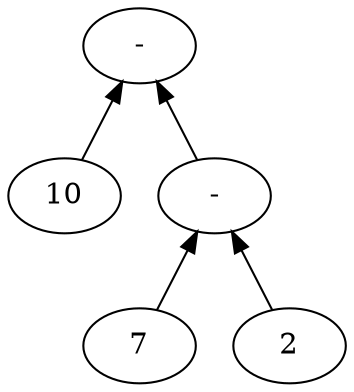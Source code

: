 digraph G {
 rankdir=BT;
 n_0[label="10"];
 n_1[label="7"];
 n_2[label="2"];
 n_3[label="-"];
 n_4[label="-"];
n_2 -> n_3;
n_1 -> n_3;
n_3 -> n_4;
n_0 -> n_4;
}